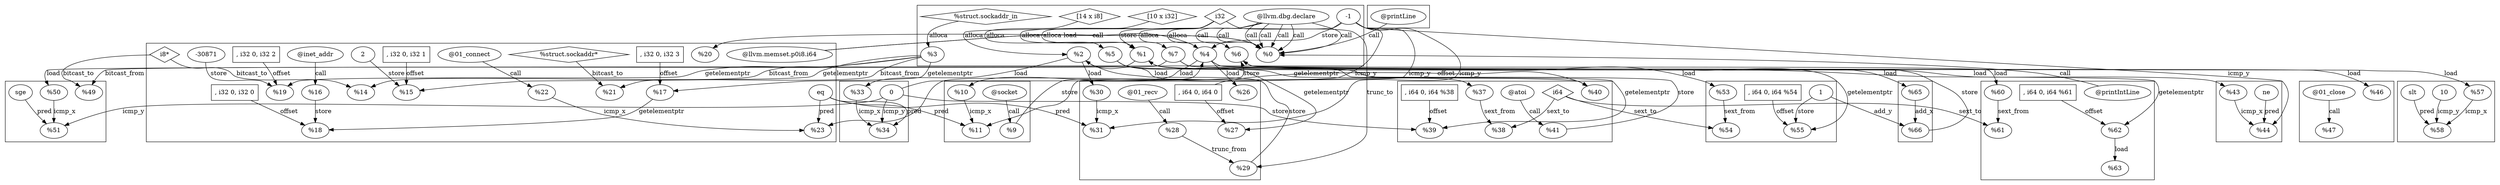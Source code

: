 digraph "\@CWE121_Stack_Based_Buffer_Overflow__CWE129_connect_socket_01_bad" {
	"i32"->"\%1"[ label=alloca ];
	"i32"->"\%2"[ label=alloca ];
	"\%struct.sockaddr_in"->"\%3"[ label=alloca ];
	"i32"->"\%4"[ label=alloca ];
	"[14 x i8]"->"\%5"[ label=alloca ];
	"i32"->"\%6"[ label=alloca ];
	"[10 x i32]"->"\%7"[ label=alloca ];
	"\@llvm.dbg.declare"->"\%0"[ label=call ];
	"-1"->"\%1"[ label=store ];
	"\@llvm.dbg.declare"->"\%0"[ label=call ];
	"\@llvm.dbg.declare"->"\%0"[ label=call ];
	"\@llvm.dbg.declare"->"\%0"[ label=call ];
	"-1"->"\%4"[ label=store ];
	"\@llvm.dbg.declare"->"\%0"[ label=call ];
	"\@socket"->"\%9"[ label=call ];
	"\%9"->"\%4"[ label=store ];
	"\%4"->"\%10"[ label=load ];
	"\%10"->"\%11"[ label=icmp_x ];
	"-1"->"\%11"[ label=icmp_y ];
	"eq"->"\%11"[ label=pred ];
	"\%3"->"\%14"[ label=bitcast_from ];
	"i8*"->"\%14"[ label=bitcast_to ];
	"\@llvm.memset.p0i8.i64"->"\%0"[ label=call ];
	"\%3"->"\%15"[ label=getelementptr ];
	", i32 0, i32 1"->"\%15"[ label=offset ];
	"2"->"\%15"[ label=store ];
	"\@inet_addr"->"\%16"[ label=call ];
	"\%3"->"\%17"[ label=getelementptr ];
	", i32 0, i32 3"->"\%17"[ label=offset ];
	"\%17"->"\%18"[ label=getelementptr ];
	", i32 0, i32 0"->"\%18"[ label=offset ];
	"\%16"->"\%18"[ label=store ];
	"\%3"->"\%19"[ label=getelementptr ];
	", i32 0, i32 2"->"\%19"[ label=offset ];
	"-30871"->"\%19"[ label=store ];
	"\%4"->"\%20"[ label=load ];
	"\%3"->"\%21"[ label=bitcast_from ];
	"\%struct.sockaddr*"->"\%21"[ label=bitcast_to ];
	"\@01_connect"->"\%22"[ label=call ];
	"\%22"->"\%23"[ label=icmp_x ];
	"-1"->"\%23"[ label=icmp_y ];
	"eq"->"\%23"[ label=pred ];
	"\%4"->"\%26"[ label=load ];
	"\%5"->"\%27"[ label=getelementptr ];
	", i64 0, i64 0"->"\%27"[ label=offset ];
	"\@01_recv"->"\%28"[ label=call ];
	"\%28"->"\%29"[ label=trunc_from ];
	"i32"->"\%29"[ label=trunc_to ];
	"\%29"->"\%2"[ label=store ];
	"\%2"->"\%30"[ label=load ];
	"\%30"->"\%31"[ label=icmp_x ];
	"-1"->"\%31"[ label=icmp_y ];
	"eq"->"\%31"[ label=pred ];
	"\%2"->"\%33"[ label=load ];
	"\%33"->"\%34"[ label=icmp_x ];
	"0"->"\%34"[ label=icmp_y ];
	"eq"->"\%34"[ label=pred ];
	"\%2"->"\%37"[ label=load ];
	"\%37"->"\%38"[ label=sext_from ];
	"i64"->"\%38"[ label=sext_to ];
	"\%5"->"\%39"[ label=getelementptr ];
	", i64 0, i64 %38"->"\%39"[ label=offset ];
	"0"->"\%39"[ label=store ];
	"\%5"->"\%40"[ label=getelementptr ];
	", i64 0, i64 0"->"\%40"[ label=offset ];
	"\@atoi"->"\%41"[ label=call ];
	"\%41"->"\%1"[ label=store ];
	"\%4"->"\%43"[ label=load ];
	"\%43"->"\%44"[ label=icmp_x ];
	"-1"->"\%44"[ label=icmp_y ];
	"ne"->"\%44"[ label=pred ];
	"\%4"->"\%46"[ label=load ];
	"\@01_close"->"\%47"[ label=call ];
	"\@llvm.dbg.declare"->"\%0"[ label=call ];
	"\@llvm.dbg.declare"->"\%0"[ label=call ];
	"\%7"->"\%49"[ label=bitcast_from ];
	"i8*"->"\%49"[ label=bitcast_to ];
	"\@llvm.memset.p0i8.i64"->"\%0"[ label=call ];
	"\%1"->"\%50"[ label=load ];
	"\%50"->"\%51"[ label=icmp_x ];
	"0"->"\%51"[ label=icmp_y ];
	"sge"->"\%51"[ label=pred ];
	"\%1"->"\%53"[ label=load ];
	"\%53"->"\%54"[ label=sext_from ];
	"i64"->"\%54"[ label=sext_to ];
	"\%7"->"\%55"[ label=getelementptr ];
	", i64 0, i64 %54"->"\%55"[ label=offset ];
	"1"->"\%55"[ label=store ];
	"0"->"\%6"[ label=store ];
	"\%6"->"\%57"[ label=load ];
	"\%57"->"\%58"[ label=icmp_x ];
	"10"->"\%58"[ label=icmp_y ];
	"slt"->"\%58"[ label=pred ];
	"\%6"->"\%60"[ label=load ];
	"\%60"->"\%61"[ label=sext_from ];
	"i64"->"\%61"[ label=sext_to ];
	"\%7"->"\%62"[ label=getelementptr ];
	", i64 0, i64 %61"->"\%62"[ label=offset ];
	"\%62"->"\%63"[ label=load ];
	"\@printIntLine"->"\%0"[ label=call ];
	"\%6"->"\%65"[ label=load ];
	"\%65"->"\%66"[ label=add_x ];
	"1"->"\%66"[ label=add_y ];
	"\%66"->"\%6"[ label=store ];
	"\@printLine"->"\%0"[ label=call ];
	subgraph "cluster_%0" {
	"-1";
	"[10 x i32]" [ shape=diamond ];
	"[14 x i8]" [ shape=diamond ];
	"\%0";
	"\%1";
	"\%2";
	"\%3";
	"\%4";
	"\%5";
	"\%6";
	"\%7";
	"\%struct.sockaddr_in" [ shape=diamond ];
	"\@llvm.dbg.declare";
	"i32" [ shape=diamond ];

}
;
	subgraph "cluster_%12" {

}
;
	subgraph "cluster_%13" {
	", i32 0, i32 0" [ shape=box ];
	", i32 0, i32 1" [ shape=box ];
	", i32 0, i32 2" [ shape=box ];
	", i32 0, i32 3" [ shape=box ];
	"-1";
	"-30871";
	"2";
	"\%0";
	"\%14";
	"\%15";
	"\%16";
	"\%17";
	"\%18";
	"\%19";
	"\%20";
	"\%21";
	"\%22";
	"\%23";
	"\%3";
	"\%4";
	"\%struct.sockaddr*" [ shape=diamond ];
	"\@01_connect";
	"\@inet_addr";
	"\@llvm.memset.p0i8.i64";
	"eq";
	"i8*" [ shape=diamond ];

}
;
	subgraph "cluster_%24" {

}
;
	subgraph "cluster_%25" {
	", i64 0, i64 0" [ shape=box ];
	"-1";
	"\%2";
	"\%26";
	"\%27";
	"\%28";
	"\%29";
	"\%30";
	"\%31";
	"\%4";
	"\%5";
	"\@01_recv";
	"eq";
	"i32" [ shape=diamond ];

}
;
	subgraph "cluster_%32" {
	"0";
	"\%2";
	"\%33";
	"\%34";
	"eq";

}
;
	subgraph "cluster_%35" {

}
;
	subgraph "cluster_%36" {
	", i64 0, i64 %38" [ shape=box ];
	", i64 0, i64 0" [ shape=box ];
	"0";
	"\%1";
	"\%2";
	"\%37";
	"\%38";
	"\%39";
	"\%40";
	"\%41";
	"\%5";
	"\@atoi";
	"i64" [ shape=diamond ];

}
;
	subgraph "cluster_%42" {
	"-1";
	"\%4";
	"\%43";
	"\%44";
	"ne";

}
;
	subgraph "cluster_%45" {
	"\%4";
	"\%46";
	"\%47";
	"\@01_close";

}
;
	subgraph "cluster_%48" {
	"0";
	"\%0";
	"\%1";
	"\%49";
	"\%50";
	"\%51";
	"\%7";
	"\@llvm.dbg.declare";
	"\@llvm.memset.p0i8.i64";
	"i8*" [ shape=diamond ];
	"sge";

}
;
	subgraph "cluster_%52" {
	", i64 0, i64 %54" [ shape=box ];
	"0";
	"1";
	"\%1";
	"\%53";
	"\%54";
	"\%55";
	"\%6";
	"\%7";
	"i64" [ shape=diamond ];

}
;
	subgraph "cluster_%56" {
	"10";
	"\%57";
	"\%58";
	"\%6";
	"slt";

}
;
	subgraph "cluster_%59" {
	", i64 0, i64 %61" [ shape=box ];
	"\%0";
	"\%6";
	"\%60";
	"\%61";
	"\%62";
	"\%63";
	"\%7";
	"\@printIntLine";
	"i64" [ shape=diamond ];

}
;
	subgraph "cluster_%64" {
	"1";
	"\%6";
	"\%65";
	"\%66";

}
;
	subgraph "cluster_%67" {

}
;
	subgraph "cluster_%68" {
	"\%0";
	"\@printLine";

}
;
	subgraph "cluster_%69" {

}
;
	subgraph "cluster_%8" {
	"-1";
	"\%10";
	"\%11";
	"\%4";
	"\%9";
	"\@socket";
	"eq";

}
;

}